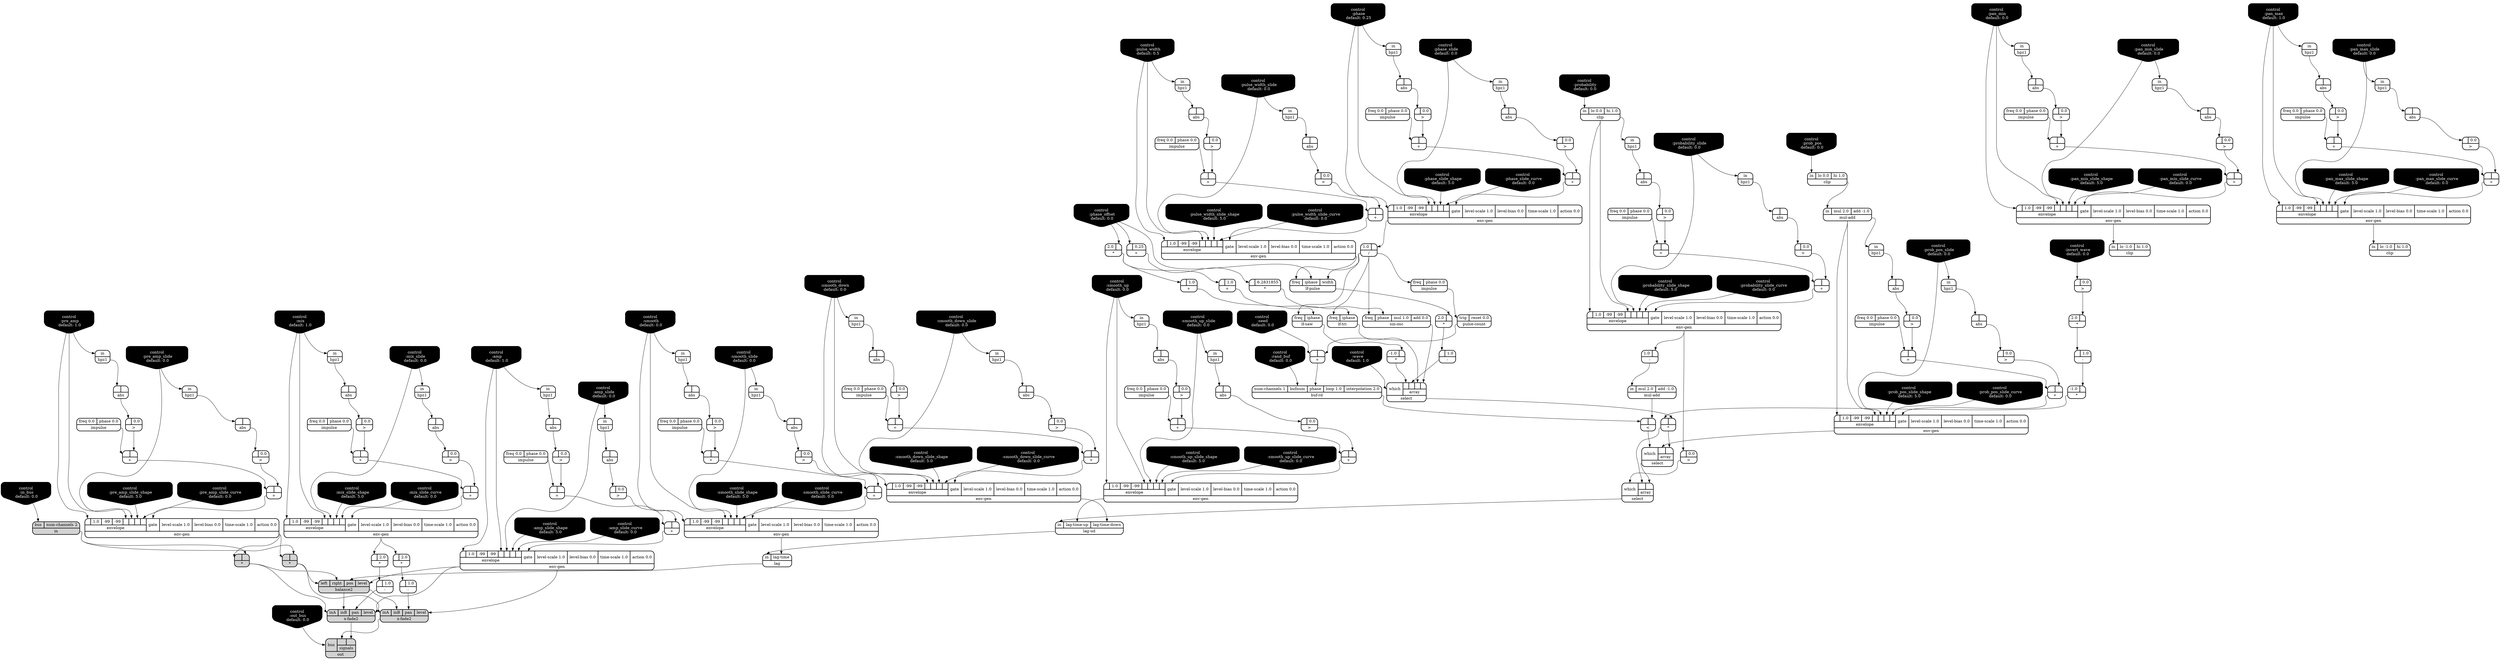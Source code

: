 digraph synthdef {
82 [label = "{{ <a> 2.0|<b> } |<__UG_NAME__>* }" style="bold, rounded" shape=record rankdir=LR];
84 [label = "{{ <a> -1.0|<b> } |<__UG_NAME__>* }" style="bold, rounded" shape=record rankdir=LR];
94 [label = "{{ <a> 2.0|<b> } |<__UG_NAME__>* }" style="bold, rounded" shape=record rankdir=LR];
97 [label = "{{ <a> -1.0|<b> } |<__UG_NAME__>* }" style="bold, rounded" shape=record rankdir=LR];
109 [label = "{{ <a> 2.0|<b> } |<__UG_NAME__>* }" style="bold, rounded" shape=record rankdir=LR];
114 [label = "{{ <a> |<b> 6.2831855} |<__UG_NAME__>* }" style="bold, rounded" shape=record rankdir=LR];
117 [label = "{{ <a> |<b> } |<__UG_NAME__>* }" style="bold, rounded" shape=record rankdir=LR];
169 [label = "{{ <a> |<b> 2.0} |<__UG_NAME__>* }" style="bold, rounded" shape=record rankdir=LR];
183 [label = "{{ <a> |<b> } |<__UG_NAME__>* }" style="filled, bold, rounded"  shape=record rankdir=LR];
184 [label = "{{ <a> |<b> } |<__UG_NAME__>* }" style="filled, bold, rounded"  shape=record rankdir=LR];
196 [label = "{{ <a> |<b> 2.0} |<__UG_NAME__>* }" style="bold, rounded" shape=record rankdir=LR];
59 [label = "{{ <a> |<b> } |<__UG_NAME__>+ }" style="bold, rounded" shape=record rankdir=LR];
63 [label = "{{ <a> |<b> } |<__UG_NAME__>+ }" style="bold, rounded" shape=record rankdir=LR];
74 [label = "{{ <a> |<b> } |<__UG_NAME__>+ }" style="bold, rounded" shape=record rankdir=LR];
78 [label = "{{ <a> |<b> } |<__UG_NAME__>+ }" style="bold, rounded" shape=record rankdir=LR];
89 [label = "{{ <a> |<b> } |<__UG_NAME__>+ }" style="bold, rounded" shape=record rankdir=LR];
91 [label = "{{ <a> |<b> } |<__UG_NAME__>+ }" style="bold, rounded" shape=record rankdir=LR];
95 [label = "{{ <a> |<b> 1.0} |<__UG_NAME__>+ }" style="bold, rounded" shape=record rankdir=LR];
102 [label = "{{ <a> |<b> } |<__UG_NAME__>+ }" style="bold, rounded" shape=record rankdir=LR];
106 [label = "{{ <a> |<b> } |<__UG_NAME__>+ }" style="bold, rounded" shape=record rankdir=LR];
111 [label = "{{ <a> |<b> 1.0} |<__UG_NAME__>+ }" style="bold, rounded" shape=record rankdir=LR];
113 [label = "{{ <a> |<b> 0.25} |<__UG_NAME__>+ }" style="bold, rounded" shape=record rankdir=LR];
120 [label = "{{ <a> |<b> } |<__UG_NAME__>+ }" style="bold, rounded" shape=record rankdir=LR];
131 [label = "{{ <a> |<b> } |<__UG_NAME__>+ }" style="bold, rounded" shape=record rankdir=LR];
133 [label = "{{ <a> |<b> } |<__UG_NAME__>+ }" style="bold, rounded" shape=record rankdir=LR];
141 [label = "{{ <a> |<b> } |<__UG_NAME__>+ }" style="bold, rounded" shape=record rankdir=LR];
145 [label = "{{ <a> |<b> } |<__UG_NAME__>+ }" style="bold, rounded" shape=record rankdir=LR];
152 [label = "{{ <a> |<b> } |<__UG_NAME__>+ }" style="bold, rounded" shape=record rankdir=LR];
156 [label = "{{ <a> |<b> } |<__UG_NAME__>+ }" style="bold, rounded" shape=record rankdir=LR];
163 [label = "{{ <a> |<b> } |<__UG_NAME__>+ }" style="bold, rounded" shape=record rankdir=LR];
167 [label = "{{ <a> |<b> } |<__UG_NAME__>+ }" style="bold, rounded" shape=record rankdir=LR];
176 [label = "{{ <a> |<b> } |<__UG_NAME__>+ }" style="bold, rounded" shape=record rankdir=LR];
180 [label = "{{ <a> |<b> } |<__UG_NAME__>+ }" style="bold, rounded" shape=record rankdir=LR];
187 [label = "{{ <a> |<b> } |<__UG_NAME__>+ }" style="bold, rounded" shape=record rankdir=LR];
191 [label = "{{ <a> |<b> } |<__UG_NAME__>+ }" style="bold, rounded" shape=record rankdir=LR];
204 [label = "{{ <a> |<b> } |<__UG_NAME__>+ }" style="bold, rounded" shape=record rankdir=LR];
208 [label = "{{ <a> |<b> } |<__UG_NAME__>+ }" style="bold, rounded" shape=record rankdir=LR];
214 [label = "{{ <a> |<b> } |<__UG_NAME__>+ }" style="bold, rounded" shape=record rankdir=LR];
218 [label = "{{ <a> |<b> } |<__UG_NAME__>+ }" style="bold, rounded" shape=record rankdir=LR];
83 [label = "{{ <a> |<b> 1.0} |<__UG_NAME__>- }" style="bold, rounded" shape=record rankdir=LR];
110 [label = "{{ <a> |<b> 1.0} |<__UG_NAME__>- }" style="bold, rounded" shape=record rankdir=LR];
122 [label = "{{ <a> 1.0|<b> } |<__UG_NAME__>- }" style="bold, rounded" shape=record rankdir=LR];
194 [label = "{{ <a> |<b> 1.0} |<__UG_NAME__>- }" style="bold, rounded" shape=record rankdir=LR];
197 [label = "{{ <a> |<b> 1.0} |<__UG_NAME__>- }" style="bold, rounded" shape=record rankdir=LR];
93 [label = "{{ <a> 1.0|<b> } |<__UG_NAME__>/ }" style="bold, rounded" shape=record rankdir=LR];
124 [label = "{{ <a> |<b> } |<__UG_NAME__>\< }" style="bold, rounded" shape=record rankdir=LR];
58 [label = "{{ <a> |<b> 0.0} |<__UG_NAME__>\> }" style="bold, rounded" shape=record rankdir=LR];
62 [label = "{{ <a> |<b> 0.0} |<__UG_NAME__>\> }" style="bold, rounded" shape=record rankdir=LR];
73 [label = "{{ <a> |<b> 0.0} |<__UG_NAME__>\> }" style="bold, rounded" shape=record rankdir=LR];
77 [label = "{{ <a> |<b> 0.0} |<__UG_NAME__>\> }" style="bold, rounded" shape=record rankdir=LR];
80 [label = "{{ <a> |<b> 0.0} |<__UG_NAME__>\> }" style="bold, rounded" shape=record rankdir=LR];
81 [label = "{{ <a> |<b> 0.0} |<__UG_NAME__>\> }" style="bold, rounded" shape=record rankdir=LR];
88 [label = "{{ <a> |<b> 0.0} |<__UG_NAME__>\> }" style="bold, rounded" shape=record rankdir=LR];
90 [label = "{{ <a> |<b> 0.0} |<__UG_NAME__>\> }" style="bold, rounded" shape=record rankdir=LR];
101 [label = "{{ <a> |<b> 0.0} |<__UG_NAME__>\> }" style="bold, rounded" shape=record rankdir=LR];
105 [label = "{{ <a> |<b> 0.0} |<__UG_NAME__>\> }" style="bold, rounded" shape=record rankdir=LR];
130 [label = "{{ <a> |<b> 0.0} |<__UG_NAME__>\> }" style="bold, rounded" shape=record rankdir=LR];
132 [label = "{{ <a> |<b> 0.0} |<__UG_NAME__>\> }" style="bold, rounded" shape=record rankdir=LR];
140 [label = "{{ <a> |<b> 0.0} |<__UG_NAME__>\> }" style="bold, rounded" shape=record rankdir=LR];
144 [label = "{{ <a> |<b> 0.0} |<__UG_NAME__>\> }" style="bold, rounded" shape=record rankdir=LR];
151 [label = "{{ <a> |<b> 0.0} |<__UG_NAME__>\> }" style="bold, rounded" shape=record rankdir=LR];
155 [label = "{{ <a> |<b> 0.0} |<__UG_NAME__>\> }" style="bold, rounded" shape=record rankdir=LR];
162 [label = "{{ <a> |<b> 0.0} |<__UG_NAME__>\> }" style="bold, rounded" shape=record rankdir=LR];
166 [label = "{{ <a> |<b> 0.0} |<__UG_NAME__>\> }" style="bold, rounded" shape=record rankdir=LR];
175 [label = "{{ <a> |<b> 0.0} |<__UG_NAME__>\> }" style="bold, rounded" shape=record rankdir=LR];
179 [label = "{{ <a> |<b> 0.0} |<__UG_NAME__>\> }" style="bold, rounded" shape=record rankdir=LR];
186 [label = "{{ <a> |<b> 0.0} |<__UG_NAME__>\> }" style="bold, rounded" shape=record rankdir=LR];
190 [label = "{{ <a> |<b> 0.0} |<__UG_NAME__>\> }" style="bold, rounded" shape=record rankdir=LR];
203 [label = "{{ <a> |<b> 0.0} |<__UG_NAME__>\> }" style="bold, rounded" shape=record rankdir=LR];
207 [label = "{{ <a> |<b> 0.0} |<__UG_NAME__>\> }" style="bold, rounded" shape=record rankdir=LR];
213 [label = "{{ <a> |<b> 0.0} |<__UG_NAME__>\> }" style="bold, rounded" shape=record rankdir=LR];
217 [label = "{{ <a> |<b> 0.0} |<__UG_NAME__>\> }" style="bold, rounded" shape=record rankdir=LR];
57 [label = "{{ <a> |<b> } |<__UG_NAME__>abs }" style="bold, rounded" shape=record rankdir=LR];
61 [label = "{{ <a> |<b> } |<__UG_NAME__>abs }" style="bold, rounded" shape=record rankdir=LR];
66 [label = "{{ <a> |<b> } |<__UG_NAME__>abs }" style="bold, rounded" shape=record rankdir=LR];
68 [label = "{{ <a> |<b> } |<__UG_NAME__>abs }" style="bold, rounded" shape=record rankdir=LR];
72 [label = "{{ <a> |<b> } |<__UG_NAME__>abs }" style="bold, rounded" shape=record rankdir=LR];
76 [label = "{{ <a> |<b> } |<__UG_NAME__>abs }" style="bold, rounded" shape=record rankdir=LR];
87 [label = "{{ <a> |<b> } |<__UG_NAME__>abs }" style="bold, rounded" shape=record rankdir=LR];
100 [label = "{{ <a> |<b> } |<__UG_NAME__>abs }" style="bold, rounded" shape=record rankdir=LR];
104 [label = "{{ <a> |<b> } |<__UG_NAME__>abs }" style="bold, rounded" shape=record rankdir=LR];
129 [label = "{{ <a> |<b> } |<__UG_NAME__>abs }" style="bold, rounded" shape=record rankdir=LR];
139 [label = "{{ <a> |<b> } |<__UG_NAME__>abs }" style="bold, rounded" shape=record rankdir=LR];
143 [label = "{{ <a> |<b> } |<__UG_NAME__>abs }" style="bold, rounded" shape=record rankdir=LR];
150 [label = "{{ <a> |<b> } |<__UG_NAME__>abs }" style="bold, rounded" shape=record rankdir=LR];
154 [label = "{{ <a> |<b> } |<__UG_NAME__>abs }" style="bold, rounded" shape=record rankdir=LR];
161 [label = "{{ <a> |<b> } |<__UG_NAME__>abs }" style="bold, rounded" shape=record rankdir=LR];
165 [label = "{{ <a> |<b> } |<__UG_NAME__>abs }" style="bold, rounded" shape=record rankdir=LR];
171 [label = "{{ <a> |<b> } |<__UG_NAME__>abs }" style="bold, rounded" shape=record rankdir=LR];
174 [label = "{{ <a> |<b> } |<__UG_NAME__>abs }" style="bold, rounded" shape=record rankdir=LR];
178 [label = "{{ <a> |<b> } |<__UG_NAME__>abs }" style="bold, rounded" shape=record rankdir=LR];
189 [label = "{{ <a> |<b> } |<__UG_NAME__>abs }" style="bold, rounded" shape=record rankdir=LR];
202 [label = "{{ <a> |<b> } |<__UG_NAME__>abs }" style="bold, rounded" shape=record rankdir=LR];
206 [label = "{{ <a> |<b> } |<__UG_NAME__>abs }" style="bold, rounded" shape=record rankdir=LR];
212 [label = "{{ <a> |<b> } |<__UG_NAME__>abs }" style="bold, rounded" shape=record rankdir=LR];
216 [label = "{{ <a> |<b> } |<__UG_NAME__>abs }" style="bold, rounded" shape=record rankdir=LR];
193 [label = "{{ <left> left|<right> right|<pos> pos|<level> level} |<__UG_NAME__>balance2 }" style="filled, bold, rounded"  shape=record rankdir=LR];
121 [label = "{{ <num____channels> num-channels 1|<bufnum> bufnum|<phase> phase|<loop> loop 1.0|<interpolation> interpolation 2.0} |<__UG_NAME__>buf-rd }" style="bold, rounded" shape=record rankdir=LR];
70 [label = "{{ <in> in|<lo> lo 0.0|<hi> hi 1.0} |<__UG_NAME__>clip }" style="bold, rounded" shape=record rankdir=LR];
126 [label = "{{ <in> in|<lo> lo 0.0|<hi> hi 1.0} |<__UG_NAME__>clip }" style="bold, rounded" shape=record rankdir=LR];
220 [label = "{{ <in> in|<lo> lo -1.0|<hi> hi 1.0} |<__UG_NAME__>clip }" style="bold, rounded" shape=record rankdir=LR];
221 [label = "{{ <in> in|<lo> lo -1.0|<hi> hi 1.0} |<__UG_NAME__>clip }" style="bold, rounded" shape=record rankdir=LR];
0 [label = "control
 :amp
 default: 1.0" shape=invhouse style="rounded, filled, bold" fillcolor=black fontcolor=white ]; 
1 [label = "control
 :amp_slide
 default: 0.0" shape=invhouse style="rounded, filled, bold" fillcolor=black fontcolor=white ]; 
2 [label = "control
 :amp_slide_shape
 default: 5.0" shape=invhouse style="rounded, filled, bold" fillcolor=black fontcolor=white ]; 
3 [label = "control
 :amp_slide_curve
 default: 0.0" shape=invhouse style="rounded, filled, bold" fillcolor=black fontcolor=white ]; 
4 [label = "control
 :mix
 default: 1.0" shape=invhouse style="rounded, filled, bold" fillcolor=black fontcolor=white ]; 
5 [label = "control
 :mix_slide
 default: 0.0" shape=invhouse style="rounded, filled, bold" fillcolor=black fontcolor=white ]; 
6 [label = "control
 :mix_slide_shape
 default: 5.0" shape=invhouse style="rounded, filled, bold" fillcolor=black fontcolor=white ]; 
7 [label = "control
 :mix_slide_curve
 default: 0.0" shape=invhouse style="rounded, filled, bold" fillcolor=black fontcolor=white ]; 
8 [label = "control
 :pre_amp
 default: 1.0" shape=invhouse style="rounded, filled, bold" fillcolor=black fontcolor=white ]; 
9 [label = "control
 :pre_amp_slide
 default: 0.0" shape=invhouse style="rounded, filled, bold" fillcolor=black fontcolor=white ]; 
10 [label = "control
 :pre_amp_slide_shape
 default: 5.0" shape=invhouse style="rounded, filled, bold" fillcolor=black fontcolor=white ]; 
11 [label = "control
 :pre_amp_slide_curve
 default: 0.0" shape=invhouse style="rounded, filled, bold" fillcolor=black fontcolor=white ]; 
12 [label = "control
 :phase
 default: 0.25" shape=invhouse style="rounded, filled, bold" fillcolor=black fontcolor=white ]; 
13 [label = "control
 :phase_slide
 default: 0.0" shape=invhouse style="rounded, filled, bold" fillcolor=black fontcolor=white ]; 
14 [label = "control
 :phase_slide_shape
 default: 5.0" shape=invhouse style="rounded, filled, bold" fillcolor=black fontcolor=white ]; 
15 [label = "control
 :phase_slide_curve
 default: 0.0" shape=invhouse style="rounded, filled, bold" fillcolor=black fontcolor=white ]; 
16 [label = "control
 :pan_min
 default: 0.0" shape=invhouse style="rounded, filled, bold" fillcolor=black fontcolor=white ]; 
17 [label = "control
 :pan_min_slide
 default: 0.0" shape=invhouse style="rounded, filled, bold" fillcolor=black fontcolor=white ]; 
18 [label = "control
 :pan_min_slide_shape
 default: 5.0" shape=invhouse style="rounded, filled, bold" fillcolor=black fontcolor=white ]; 
19 [label = "control
 :pan_min_slide_curve
 default: 0.0" shape=invhouse style="rounded, filled, bold" fillcolor=black fontcolor=white ]; 
20 [label = "control
 :pan_max
 default: 1.0" shape=invhouse style="rounded, filled, bold" fillcolor=black fontcolor=white ]; 
21 [label = "control
 :pan_max_slide
 default: 0.0" shape=invhouse style="rounded, filled, bold" fillcolor=black fontcolor=white ]; 
22 [label = "control
 :pan_max_slide_shape
 default: 5.0" shape=invhouse style="rounded, filled, bold" fillcolor=black fontcolor=white ]; 
23 [label = "control
 :pan_max_slide_curve
 default: 0.0" shape=invhouse style="rounded, filled, bold" fillcolor=black fontcolor=white ]; 
24 [label = "control
 :pulse_width
 default: 0.5" shape=invhouse style="rounded, filled, bold" fillcolor=black fontcolor=white ]; 
25 [label = "control
 :pulse_width_slide
 default: 0.0" shape=invhouse style="rounded, filled, bold" fillcolor=black fontcolor=white ]; 
26 [label = "control
 :pulse_width_slide_shape
 default: 5.0" shape=invhouse style="rounded, filled, bold" fillcolor=black fontcolor=white ]; 
27 [label = "control
 :pulse_width_slide_curve
 default: 0.0" shape=invhouse style="rounded, filled, bold" fillcolor=black fontcolor=white ]; 
28 [label = "control
 :smooth
 default: 0.0" shape=invhouse style="rounded, filled, bold" fillcolor=black fontcolor=white ]; 
29 [label = "control
 :smooth_slide
 default: 0.0" shape=invhouse style="rounded, filled, bold" fillcolor=black fontcolor=white ]; 
30 [label = "control
 :smooth_slide_shape
 default: 5.0" shape=invhouse style="rounded, filled, bold" fillcolor=black fontcolor=white ]; 
31 [label = "control
 :smooth_slide_curve
 default: 0.0" shape=invhouse style="rounded, filled, bold" fillcolor=black fontcolor=white ]; 
32 [label = "control
 :smooth_up
 default: 0.0" shape=invhouse style="rounded, filled, bold" fillcolor=black fontcolor=white ]; 
33 [label = "control
 :smooth_up_slide
 default: 0.0" shape=invhouse style="rounded, filled, bold" fillcolor=black fontcolor=white ]; 
34 [label = "control
 :smooth_up_slide_shape
 default: 5.0" shape=invhouse style="rounded, filled, bold" fillcolor=black fontcolor=white ]; 
35 [label = "control
 :smooth_up_slide_curve
 default: 0.0" shape=invhouse style="rounded, filled, bold" fillcolor=black fontcolor=white ]; 
36 [label = "control
 :smooth_down
 default: 0.0" shape=invhouse style="rounded, filled, bold" fillcolor=black fontcolor=white ]; 
37 [label = "control
 :smooth_down_slide
 default: 0.0" shape=invhouse style="rounded, filled, bold" fillcolor=black fontcolor=white ]; 
38 [label = "control
 :smooth_down_slide_shape
 default: 5.0" shape=invhouse style="rounded, filled, bold" fillcolor=black fontcolor=white ]; 
39 [label = "control
 :smooth_down_slide_curve
 default: 0.0" shape=invhouse style="rounded, filled, bold" fillcolor=black fontcolor=white ]; 
40 [label = "control
 :probability
 default: 0.0" shape=invhouse style="rounded, filled, bold" fillcolor=black fontcolor=white ]; 
41 [label = "control
 :probability_slide
 default: 0.0" shape=invhouse style="rounded, filled, bold" fillcolor=black fontcolor=white ]; 
42 [label = "control
 :probability_slide_shape
 default: 5.0" shape=invhouse style="rounded, filled, bold" fillcolor=black fontcolor=white ]; 
43 [label = "control
 :probability_slide_curve
 default: 0.0" shape=invhouse style="rounded, filled, bold" fillcolor=black fontcolor=white ]; 
44 [label = "control
 :prob_pos
 default: 0.0" shape=invhouse style="rounded, filled, bold" fillcolor=black fontcolor=white ]; 
45 [label = "control
 :prob_pos_slide
 default: 0.0" shape=invhouse style="rounded, filled, bold" fillcolor=black fontcolor=white ]; 
46 [label = "control
 :prob_pos_slide_shape
 default: 5.0" shape=invhouse style="rounded, filled, bold" fillcolor=black fontcolor=white ]; 
47 [label = "control
 :prob_pos_slide_curve
 default: 0.0" shape=invhouse style="rounded, filled, bold" fillcolor=black fontcolor=white ]; 
48 [label = "control
 :phase_offset
 default: 0.0" shape=invhouse style="rounded, filled, bold" fillcolor=black fontcolor=white ]; 
49 [label = "control
 :wave
 default: 1.0" shape=invhouse style="rounded, filled, bold" fillcolor=black fontcolor=white ]; 
50 [label = "control
 :invert_wave
 default: 0.0" shape=invhouse style="rounded, filled, bold" fillcolor=black fontcolor=white ]; 
51 [label = "control
 :seed
 default: 0.0" shape=invhouse style="rounded, filled, bold" fillcolor=black fontcolor=white ]; 
52 [label = "control
 :rand_buf
 default: 0.0" shape=invhouse style="rounded, filled, bold" fillcolor=black fontcolor=white ]; 
53 [label = "control
 :in_bus
 default: 0.0" shape=invhouse style="rounded, filled, bold" fillcolor=black fontcolor=white ]; 
54 [label = "control
 :out_bus
 default: 0.0" shape=invhouse style="rounded, filled, bold" fillcolor=black fontcolor=white ]; 
64 [label = "{{ {{<envelope___control___0>|1.0|-99|-99|<envelope___control___4>|<envelope___control___5>|<envelope___control___6>|<envelope___control___7>}|envelope}|<gate> gate|<level____scale> level-scale 1.0|<level____bias> level-bias 0.0|<time____scale> time-scale 1.0|<action> action 0.0} |<__UG_NAME__>env-gen }" style="bold, rounded" shape=record rankdir=LR];
79 [label = "{{ {{<envelope___clip___0>|1.0|-99|-99|<envelope___clip___4>|<envelope___control___5>|<envelope___control___6>|<envelope___control___7>}|envelope}|<gate> gate|<level____scale> level-scale 1.0|<level____bias> level-bias 0.0|<time____scale> time-scale 1.0|<action> action 0.0} |<__UG_NAME__>env-gen }" style="bold, rounded" shape=record rankdir=LR];
92 [label = "{{ {{<envelope___control___0>|1.0|-99|-99|<envelope___control___4>|<envelope___control___5>|<envelope___control___6>|<envelope___control___7>}|envelope}|<gate> gate|<level____scale> level-scale 1.0|<level____bias> level-bias 0.0|<time____scale> time-scale 1.0|<action> action 0.0} |<__UG_NAME__>env-gen }" style="bold, rounded" shape=record rankdir=LR];
107 [label = "{{ {{<envelope___control___0>|1.0|-99|-99|<envelope___control___4>|<envelope___control___5>|<envelope___control___6>|<envelope___control___7>}|envelope}|<gate> gate|<level____scale> level-scale 1.0|<level____bias> level-bias 0.0|<time____scale> time-scale 1.0|<action> action 0.0} |<__UG_NAME__>env-gen }" style="bold, rounded" shape=record rankdir=LR];
134 [label = "{{ {{<envelope___mul____add___0>|1.0|-99|-99|<envelope___mul____add___4>|<envelope___control___5>|<envelope___control___6>|<envelope___control___7>}|envelope}|<gate> gate|<level____scale> level-scale 1.0|<level____bias> level-bias 0.0|<time____scale> time-scale 1.0|<action> action 0.0} |<__UG_NAME__>env-gen }" style="bold, rounded" shape=record rankdir=LR];
146 [label = "{{ {{<envelope___control___0>|1.0|-99|-99|<envelope___control___4>|<envelope___control___5>|<envelope___control___6>|<envelope___control___7>}|envelope}|<gate> gate|<level____scale> level-scale 1.0|<level____bias> level-bias 0.0|<time____scale> time-scale 1.0|<action> action 0.0} |<__UG_NAME__>env-gen }" style="bold, rounded" shape=record rankdir=LR];
157 [label = "{{ {{<envelope___control___0>|1.0|-99|-99|<envelope___control___4>|<envelope___control___5>|<envelope___control___6>|<envelope___control___7>}|envelope}|<gate> gate|<level____scale> level-scale 1.0|<level____bias> level-bias 0.0|<time____scale> time-scale 1.0|<action> action 0.0} |<__UG_NAME__>env-gen }" style="bold, rounded" shape=record rankdir=LR];
168 [label = "{{ {{<envelope___control___0>|1.0|-99|-99|<envelope___control___4>|<envelope___control___5>|<envelope___control___6>|<envelope___control___7>}|envelope}|<gate> gate|<level____scale> level-scale 1.0|<level____bias> level-bias 0.0|<time____scale> time-scale 1.0|<action> action 0.0} |<__UG_NAME__>env-gen }" style="bold, rounded" shape=record rankdir=LR];
181 [label = "{{ {{<envelope___control___0>|1.0|-99|-99|<envelope___control___4>|<envelope___control___5>|<envelope___control___6>|<envelope___control___7>}|envelope}|<gate> gate|<level____scale> level-scale 1.0|<level____bias> level-bias 0.0|<time____scale> time-scale 1.0|<action> action 0.0} |<__UG_NAME__>env-gen }" style="bold, rounded" shape=record rankdir=LR];
192 [label = "{{ {{<envelope___control___0>|1.0|-99|-99|<envelope___control___4>|<envelope___control___5>|<envelope___control___6>|<envelope___control___7>}|envelope}|<gate> gate|<level____scale> level-scale 1.0|<level____bias> level-bias 0.0|<time____scale> time-scale 1.0|<action> action 0.0} |<__UG_NAME__>env-gen }" style="bold, rounded" shape=record rankdir=LR];
209 [label = "{{ {{<envelope___control___0>|1.0|-99|-99|<envelope___control___4>|<envelope___control___5>|<envelope___control___6>|<envelope___control___7>}|envelope}|<gate> gate|<level____scale> level-scale 1.0|<level____bias> level-bias 0.0|<time____scale> time-scale 1.0|<action> action 0.0} |<__UG_NAME__>env-gen }" style="bold, rounded" shape=record rankdir=LR];
219 [label = "{{ {{<envelope___control___0>|1.0|-99|-99|<envelope___control___4>|<envelope___control___5>|<envelope___control___6>|<envelope___control___7>}|envelope}|<gate> gate|<level____scale> level-scale 1.0|<level____bias> level-bias 0.0|<time____scale> time-scale 1.0|<action> action 0.0} |<__UG_NAME__>env-gen }" style="bold, rounded" shape=record rankdir=LR];
56 [label = "{{ <in> in} |<__UG_NAME__>hpz1 }" style="bold, rounded" shape=record rankdir=LR];
60 [label = "{{ <in> in} |<__UG_NAME__>hpz1 }" style="bold, rounded" shape=record rankdir=LR];
65 [label = "{{ <in> in} |<__UG_NAME__>hpz1 }" style="bold, rounded" shape=record rankdir=LR];
67 [label = "{{ <in> in} |<__UG_NAME__>hpz1 }" style="bold, rounded" shape=record rankdir=LR];
71 [label = "{{ <in> in} |<__UG_NAME__>hpz1 }" style="bold, rounded" shape=record rankdir=LR];
75 [label = "{{ <in> in} |<__UG_NAME__>hpz1 }" style="bold, rounded" shape=record rankdir=LR];
86 [label = "{{ <in> in} |<__UG_NAME__>hpz1 }" style="bold, rounded" shape=record rankdir=LR];
99 [label = "{{ <in> in} |<__UG_NAME__>hpz1 }" style="bold, rounded" shape=record rankdir=LR];
103 [label = "{{ <in> in} |<__UG_NAME__>hpz1 }" style="bold, rounded" shape=record rankdir=LR];
128 [label = "{{ <in> in} |<__UG_NAME__>hpz1 }" style="bold, rounded" shape=record rankdir=LR];
138 [label = "{{ <in> in} |<__UG_NAME__>hpz1 }" style="bold, rounded" shape=record rankdir=LR];
142 [label = "{{ <in> in} |<__UG_NAME__>hpz1 }" style="bold, rounded" shape=record rankdir=LR];
149 [label = "{{ <in> in} |<__UG_NAME__>hpz1 }" style="bold, rounded" shape=record rankdir=LR];
153 [label = "{{ <in> in} |<__UG_NAME__>hpz1 }" style="bold, rounded" shape=record rankdir=LR];
160 [label = "{{ <in> in} |<__UG_NAME__>hpz1 }" style="bold, rounded" shape=record rankdir=LR];
164 [label = "{{ <in> in} |<__UG_NAME__>hpz1 }" style="bold, rounded" shape=record rankdir=LR];
170 [label = "{{ <in> in} |<__UG_NAME__>hpz1 }" style="bold, rounded" shape=record rankdir=LR];
173 [label = "{{ <in> in} |<__UG_NAME__>hpz1 }" style="bold, rounded" shape=record rankdir=LR];
177 [label = "{{ <in> in} |<__UG_NAME__>hpz1 }" style="bold, rounded" shape=record rankdir=LR];
188 [label = "{{ <in> in} |<__UG_NAME__>hpz1 }" style="bold, rounded" shape=record rankdir=LR];
201 [label = "{{ <in> in} |<__UG_NAME__>hpz1 }" style="bold, rounded" shape=record rankdir=LR];
205 [label = "{{ <in> in} |<__UG_NAME__>hpz1 }" style="bold, rounded" shape=record rankdir=LR];
211 [label = "{{ <in> in} |<__UG_NAME__>hpz1 }" style="bold, rounded" shape=record rankdir=LR];
215 [label = "{{ <in> in} |<__UG_NAME__>hpz1 }" style="bold, rounded" shape=record rankdir=LR];
55 [label = "{{ <freq> freq 0.0|<phase> phase 0.0} |<__UG_NAME__>impulse }" style="bold, rounded" shape=record rankdir=LR];
69 [label = "{{ <freq> freq 0.0|<phase> phase 0.0} |<__UG_NAME__>impulse }" style="bold, rounded" shape=record rankdir=LR];
85 [label = "{{ <freq> freq 0.0|<phase> phase 0.0} |<__UG_NAME__>impulse }" style="bold, rounded" shape=record rankdir=LR];
98 [label = "{{ <freq> freq 0.0|<phase> phase 0.0} |<__UG_NAME__>impulse }" style="bold, rounded" shape=record rankdir=LR];
118 [label = "{{ <freq> freq|<phase> phase 0.0} |<__UG_NAME__>impulse }" style="bold, rounded" shape=record rankdir=LR];
125 [label = "{{ <freq> freq 0.0|<phase> phase 0.0} |<__UG_NAME__>impulse }" style="bold, rounded" shape=record rankdir=LR];
137 [label = "{{ <freq> freq 0.0|<phase> phase 0.0} |<__UG_NAME__>impulse }" style="bold, rounded" shape=record rankdir=LR];
148 [label = "{{ <freq> freq 0.0|<phase> phase 0.0} |<__UG_NAME__>impulse }" style="bold, rounded" shape=record rankdir=LR];
159 [label = "{{ <freq> freq 0.0|<phase> phase 0.0} |<__UG_NAME__>impulse }" style="bold, rounded" shape=record rankdir=LR];
172 [label = "{{ <freq> freq 0.0|<phase> phase 0.0} |<__UG_NAME__>impulse }" style="bold, rounded" shape=record rankdir=LR];
185 [label = "{{ <freq> freq 0.0|<phase> phase 0.0} |<__UG_NAME__>impulse }" style="bold, rounded" shape=record rankdir=LR];
200 [label = "{{ <freq> freq 0.0|<phase> phase 0.0} |<__UG_NAME__>impulse }" style="bold, rounded" shape=record rankdir=LR];
210 [label = "{{ <freq> freq 0.0|<phase> phase 0.0} |<__UG_NAME__>impulse }" style="bold, rounded" shape=record rankdir=LR];
182 [label = "{{ <bus> bus|<num____channels> num-channels 2} |<__UG_NAME__>in }" style="filled, bold, rounded"  shape=record rankdir=LR];
158 [label = "{{ <in> in|<lag____time> lag-time} |<__UG_NAME__>lag }" style="bold, rounded" shape=record rankdir=LR];
147 [label = "{{ <in> in|<lag____time____up> lag-time-up|<lag____time____down> lag-time-down} |<__UG_NAME__>lag-ud }" style="bold, rounded" shape=record rankdir=LR];
108 [label = "{{ <freq> freq|<iphase> iphase|<width> width} |<__UG_NAME__>lf-pulse }" style="bold, rounded" shape=record rankdir=LR];
96 [label = "{{ <freq> freq|<iphase> iphase} |<__UG_NAME__>lf-saw }" style="bold, rounded" shape=record rankdir=LR];
112 [label = "{{ <freq> freq|<iphase> iphase} |<__UG_NAME__>lf-tri }" style="bold, rounded" shape=record rankdir=LR];
123 [label = "{{ <in> in|<mul> mul 2.0|<add> add -1.0} |<__UG_NAME__>mul-add }" style="bold, rounded" shape=record rankdir=LR];
127 [label = "{{ <in> in|<mul> mul 2.0|<add> add -1.0} |<__UG_NAME__>mul-add }" style="bold, rounded" shape=record rankdir=LR];
199 [label = "{{ <bus> bus|{{<signals___x____fade2___0>|<signals___x____fade2___1>}|signals}} |<__UG_NAME__>out }" style="filled, bold, rounded"  shape=record rankdir=LR];
119 [label = "{{ <trig> trig|<reset> reset 0.0} |<__UG_NAME__>pulse-count }" style="bold, rounded" shape=record rankdir=LR];
116 [label = "{{ <which> which|{{<array___binary____op____u____gen___0>|<array___binary____op____u____gen___1>|<array___lf____tri___2>|<array___sin____osc___3>}|array}} |<__UG_NAME__>select }" style="bold, rounded" shape=record rankdir=LR];
135 [label = "{{ <which> which|{{<array___env____gen___0>|<array___binary____op____u____gen___1>}|array}} |<__UG_NAME__>select }" style="bold, rounded" shape=record rankdir=LR];
136 [label = "{{ <which> which|{{<array___binary____op____u____gen___0>|<array___select___1>}|array}} |<__UG_NAME__>select }" style="bold, rounded" shape=record rankdir=LR];
115 [label = "{{ <freq> freq|<phase> phase|<mul> mul 1.0|<add> add 0.0} |<__UG_NAME__>sin-osc }" style="bold, rounded" shape=record rankdir=LR];
195 [label = "{{ <ina> inA|<inb> inB|<pan> pan|<level> level} |<__UG_NAME__>x-fade2 }" style="filled, bold, rounded"  shape=record rankdir=LR];
198 [label = "{{ <ina> inA|<inb> inB|<pan> pan|<level> level} |<__UG_NAME__>x-fade2 }" style="filled, bold, rounded"  shape=record rankdir=LR];

81:__UG_NAME__ -> 82:b ;
83:__UG_NAME__ -> 84:b ;
48:__UG_NAME__ -> 94:b ;
96:__UG_NAME__ -> 97:b ;
108:__UG_NAME__ -> 109:b ;
113:__UG_NAME__ -> 114:a ;
116:__UG_NAME__ -> 117:b ;
84:__UG_NAME__ -> 117:a ;
168:__UG_NAME__ -> 169:a ;
182:__UG_NAME__ -> 183:b ;
181:__UG_NAME__ -> 183:a ;
182:__UG_NAME__ -> 184:b ;
181:__UG_NAME__ -> 184:a ;
168:__UG_NAME__ -> 196:a ;
58:__UG_NAME__ -> 59:b ;
55:__UG_NAME__ -> 59:a ;
62:__UG_NAME__ -> 63:b ;
59:__UG_NAME__ -> 63:a ;
73:__UG_NAME__ -> 74:b ;
69:__UG_NAME__ -> 74:a ;
77:__UG_NAME__ -> 78:b ;
74:__UG_NAME__ -> 78:a ;
88:__UG_NAME__ -> 89:b ;
85:__UG_NAME__ -> 89:a ;
90:__UG_NAME__ -> 91:b ;
89:__UG_NAME__ -> 91:a ;
94:__UG_NAME__ -> 95:a ;
101:__UG_NAME__ -> 102:b ;
98:__UG_NAME__ -> 102:a ;
105:__UG_NAME__ -> 106:b ;
102:__UG_NAME__ -> 106:a ;
94:__UG_NAME__ -> 111:a ;
48:__UG_NAME__ -> 113:a ;
119:__UG_NAME__ -> 120:b ;
51:__UG_NAME__ -> 120:a ;
130:__UG_NAME__ -> 131:b ;
125:__UG_NAME__ -> 131:a ;
132:__UG_NAME__ -> 133:b ;
131:__UG_NAME__ -> 133:a ;
140:__UG_NAME__ -> 141:b ;
137:__UG_NAME__ -> 141:a ;
144:__UG_NAME__ -> 145:b ;
141:__UG_NAME__ -> 145:a ;
151:__UG_NAME__ -> 152:b ;
148:__UG_NAME__ -> 152:a ;
155:__UG_NAME__ -> 156:b ;
152:__UG_NAME__ -> 156:a ;
162:__UG_NAME__ -> 163:b ;
159:__UG_NAME__ -> 163:a ;
166:__UG_NAME__ -> 167:b ;
163:__UG_NAME__ -> 167:a ;
175:__UG_NAME__ -> 176:b ;
172:__UG_NAME__ -> 176:a ;
179:__UG_NAME__ -> 180:b ;
176:__UG_NAME__ -> 180:a ;
186:__UG_NAME__ -> 187:b ;
185:__UG_NAME__ -> 187:a ;
190:__UG_NAME__ -> 191:b ;
187:__UG_NAME__ -> 191:a ;
203:__UG_NAME__ -> 204:b ;
200:__UG_NAME__ -> 204:a ;
207:__UG_NAME__ -> 208:b ;
204:__UG_NAME__ -> 208:a ;
213:__UG_NAME__ -> 214:b ;
210:__UG_NAME__ -> 214:a ;
217:__UG_NAME__ -> 218:b ;
214:__UG_NAME__ -> 218:a ;
82:__UG_NAME__ -> 83:a ;
109:__UG_NAME__ -> 110:a ;
79:__UG_NAME__ -> 122:b ;
169:__UG_NAME__ -> 194:a ;
196:__UG_NAME__ -> 197:a ;
92:__UG_NAME__ -> 93:b ;
123:__UG_NAME__ -> 124:b ;
121:__UG_NAME__ -> 124:a ;
57:__UG_NAME__ -> 58:a ;
61:__UG_NAME__ -> 62:a ;
72:__UG_NAME__ -> 73:a ;
76:__UG_NAME__ -> 77:a ;
79:__UG_NAME__ -> 80:a ;
50:__UG_NAME__ -> 81:a ;
87:__UG_NAME__ -> 88:a ;
68:__UG_NAME__ -> 90:a ;
100:__UG_NAME__ -> 101:a ;
104:__UG_NAME__ -> 105:a ;
129:__UG_NAME__ -> 130:a ;
66:__UG_NAME__ -> 132:a ;
139:__UG_NAME__ -> 140:a ;
143:__UG_NAME__ -> 144:a ;
150:__UG_NAME__ -> 151:a ;
154:__UG_NAME__ -> 155:a ;
161:__UG_NAME__ -> 162:a ;
165:__UG_NAME__ -> 166:a ;
174:__UG_NAME__ -> 175:a ;
178:__UG_NAME__ -> 179:a ;
171:__UG_NAME__ -> 186:a ;
189:__UG_NAME__ -> 190:a ;
202:__UG_NAME__ -> 203:a ;
206:__UG_NAME__ -> 207:a ;
212:__UG_NAME__ -> 213:a ;
216:__UG_NAME__ -> 217:a ;
56:__UG_NAME__ -> 57:a ;
60:__UG_NAME__ -> 61:a ;
65:__UG_NAME__ -> 66:a ;
67:__UG_NAME__ -> 68:a ;
71:__UG_NAME__ -> 72:a ;
75:__UG_NAME__ -> 76:a ;
86:__UG_NAME__ -> 87:a ;
99:__UG_NAME__ -> 100:a ;
103:__UG_NAME__ -> 104:a ;
128:__UG_NAME__ -> 129:a ;
138:__UG_NAME__ -> 139:a ;
142:__UG_NAME__ -> 143:a ;
149:__UG_NAME__ -> 150:a ;
153:__UG_NAME__ -> 154:a ;
160:__UG_NAME__ -> 161:a ;
164:__UG_NAME__ -> 165:a ;
170:__UG_NAME__ -> 171:a ;
173:__UG_NAME__ -> 174:a ;
177:__UG_NAME__ -> 178:a ;
188:__UG_NAME__ -> 189:a ;
201:__UG_NAME__ -> 202:a ;
205:__UG_NAME__ -> 206:a ;
211:__UG_NAME__ -> 212:a ;
215:__UG_NAME__ -> 216:a ;
192:__UG_NAME__ -> 193:level ;
158:__UG_NAME__ -> 193:pos ;
183:__UG_NAME__ -> 193:right ;
184:__UG_NAME__ -> 193:left ;
120:__UG_NAME__ -> 121:phase ;
52:__UG_NAME__ -> 121:bufnum ;
40:__UG_NAME__ -> 70:in ;
44:__UG_NAME__ -> 126:in ;
209:__UG_NAME__ -> 220:in ;
219:__UG_NAME__ -> 221:in ;
63:__UG_NAME__ -> 64:gate ;
36:__UG_NAME__ -> 64:envelope___control___0 ;
36:__UG_NAME__ -> 64:envelope___control___4 ;
37:__UG_NAME__ -> 64:envelope___control___5 ;
38:__UG_NAME__ -> 64:envelope___control___6 ;
39:__UG_NAME__ -> 64:envelope___control___7 ;
78:__UG_NAME__ -> 79:gate ;
70:__UG_NAME__ -> 79:envelope___clip___0 ;
70:__UG_NAME__ -> 79:envelope___clip___4 ;
41:__UG_NAME__ -> 79:envelope___control___5 ;
42:__UG_NAME__ -> 79:envelope___control___6 ;
43:__UG_NAME__ -> 79:envelope___control___7 ;
91:__UG_NAME__ -> 92:gate ;
12:__UG_NAME__ -> 92:envelope___control___0 ;
12:__UG_NAME__ -> 92:envelope___control___4 ;
13:__UG_NAME__ -> 92:envelope___control___5 ;
14:__UG_NAME__ -> 92:envelope___control___6 ;
15:__UG_NAME__ -> 92:envelope___control___7 ;
106:__UG_NAME__ -> 107:gate ;
24:__UG_NAME__ -> 107:envelope___control___0 ;
24:__UG_NAME__ -> 107:envelope___control___4 ;
25:__UG_NAME__ -> 107:envelope___control___5 ;
26:__UG_NAME__ -> 107:envelope___control___6 ;
27:__UG_NAME__ -> 107:envelope___control___7 ;
133:__UG_NAME__ -> 134:gate ;
127:__UG_NAME__ -> 134:envelope___mul____add___0 ;
127:__UG_NAME__ -> 134:envelope___mul____add___4 ;
45:__UG_NAME__ -> 134:envelope___control___5 ;
46:__UG_NAME__ -> 134:envelope___control___6 ;
47:__UG_NAME__ -> 134:envelope___control___7 ;
145:__UG_NAME__ -> 146:gate ;
32:__UG_NAME__ -> 146:envelope___control___0 ;
32:__UG_NAME__ -> 146:envelope___control___4 ;
33:__UG_NAME__ -> 146:envelope___control___5 ;
34:__UG_NAME__ -> 146:envelope___control___6 ;
35:__UG_NAME__ -> 146:envelope___control___7 ;
156:__UG_NAME__ -> 157:gate ;
28:__UG_NAME__ -> 157:envelope___control___0 ;
28:__UG_NAME__ -> 157:envelope___control___4 ;
29:__UG_NAME__ -> 157:envelope___control___5 ;
30:__UG_NAME__ -> 157:envelope___control___6 ;
31:__UG_NAME__ -> 157:envelope___control___7 ;
167:__UG_NAME__ -> 168:gate ;
4:__UG_NAME__ -> 168:envelope___control___0 ;
4:__UG_NAME__ -> 168:envelope___control___4 ;
5:__UG_NAME__ -> 168:envelope___control___5 ;
6:__UG_NAME__ -> 168:envelope___control___6 ;
7:__UG_NAME__ -> 168:envelope___control___7 ;
180:__UG_NAME__ -> 181:gate ;
8:__UG_NAME__ -> 181:envelope___control___0 ;
8:__UG_NAME__ -> 181:envelope___control___4 ;
9:__UG_NAME__ -> 181:envelope___control___5 ;
10:__UG_NAME__ -> 181:envelope___control___6 ;
11:__UG_NAME__ -> 181:envelope___control___7 ;
191:__UG_NAME__ -> 192:gate ;
0:__UG_NAME__ -> 192:envelope___control___0 ;
0:__UG_NAME__ -> 192:envelope___control___4 ;
1:__UG_NAME__ -> 192:envelope___control___5 ;
2:__UG_NAME__ -> 192:envelope___control___6 ;
3:__UG_NAME__ -> 192:envelope___control___7 ;
208:__UG_NAME__ -> 209:gate ;
16:__UG_NAME__ -> 209:envelope___control___0 ;
16:__UG_NAME__ -> 209:envelope___control___4 ;
17:__UG_NAME__ -> 209:envelope___control___5 ;
18:__UG_NAME__ -> 209:envelope___control___6 ;
19:__UG_NAME__ -> 209:envelope___control___7 ;
218:__UG_NAME__ -> 219:gate ;
20:__UG_NAME__ -> 219:envelope___control___0 ;
20:__UG_NAME__ -> 219:envelope___control___4 ;
21:__UG_NAME__ -> 219:envelope___control___5 ;
22:__UG_NAME__ -> 219:envelope___control___6 ;
23:__UG_NAME__ -> 219:envelope___control___7 ;
36:__UG_NAME__ -> 56:in ;
37:__UG_NAME__ -> 60:in ;
45:__UG_NAME__ -> 65:in ;
13:__UG_NAME__ -> 67:in ;
70:__UG_NAME__ -> 71:in ;
41:__UG_NAME__ -> 75:in ;
12:__UG_NAME__ -> 86:in ;
24:__UG_NAME__ -> 99:in ;
25:__UG_NAME__ -> 103:in ;
127:__UG_NAME__ -> 128:in ;
32:__UG_NAME__ -> 138:in ;
33:__UG_NAME__ -> 142:in ;
28:__UG_NAME__ -> 149:in ;
29:__UG_NAME__ -> 153:in ;
4:__UG_NAME__ -> 160:in ;
5:__UG_NAME__ -> 164:in ;
0:__UG_NAME__ -> 170:in ;
8:__UG_NAME__ -> 173:in ;
9:__UG_NAME__ -> 177:in ;
1:__UG_NAME__ -> 188:in ;
16:__UG_NAME__ -> 201:in ;
17:__UG_NAME__ -> 205:in ;
20:__UG_NAME__ -> 211:in ;
21:__UG_NAME__ -> 215:in ;
93:__UG_NAME__ -> 118:freq ;
53:__UG_NAME__ -> 182:bus ;
157:__UG_NAME__ -> 158:lag____time ;
147:__UG_NAME__ -> 158:in ;
64:__UG_NAME__ -> 147:lag____time____down ;
146:__UG_NAME__ -> 147:lag____time____up ;
136:__UG_NAME__ -> 147:in ;
107:__UG_NAME__ -> 108:width ;
48:__UG_NAME__ -> 108:iphase ;
93:__UG_NAME__ -> 108:freq ;
95:__UG_NAME__ -> 96:iphase ;
93:__UG_NAME__ -> 96:freq ;
111:__UG_NAME__ -> 112:iphase ;
93:__UG_NAME__ -> 112:freq ;
122:__UG_NAME__ -> 123:in ;
126:__UG_NAME__ -> 127:in ;
198:__UG_NAME__ -> 199:signals___x____fade2___0 ;
195:__UG_NAME__ -> 199:signals___x____fade2___1 ;
54:__UG_NAME__ -> 199:bus ;
118:__UG_NAME__ -> 119:trig ;
97:__UG_NAME__ -> 116:array___binary____op____u____gen___0 ;
110:__UG_NAME__ -> 116:array___binary____op____u____gen___1 ;
112:__UG_NAME__ -> 116:array___lf____tri___2 ;
115:__UG_NAME__ -> 116:array___sin____osc___3 ;
49:__UG_NAME__ -> 116:which ;
134:__UG_NAME__ -> 135:array___env____gen___0 ;
117:__UG_NAME__ -> 135:array___binary____op____u____gen___1 ;
124:__UG_NAME__ -> 135:which ;
117:__UG_NAME__ -> 136:array___binary____op____u____gen___0 ;
135:__UG_NAME__ -> 136:array___select___1 ;
80:__UG_NAME__ -> 136:which ;
114:__UG_NAME__ -> 115:phase ;
93:__UG_NAME__ -> 115:freq ;
192:__UG_NAME__ -> 195:level ;
194:__UG_NAME__ -> 195:pan ;
193:__UG_NAME__ -> 195:inb ;
183:__UG_NAME__ -> 195:ina ;
192:__UG_NAME__ -> 198:level ;
197:__UG_NAME__ -> 198:pan ;
193:__UG_NAME__ -> 198:inb ;
184:__UG_NAME__ -> 198:ina ;

}